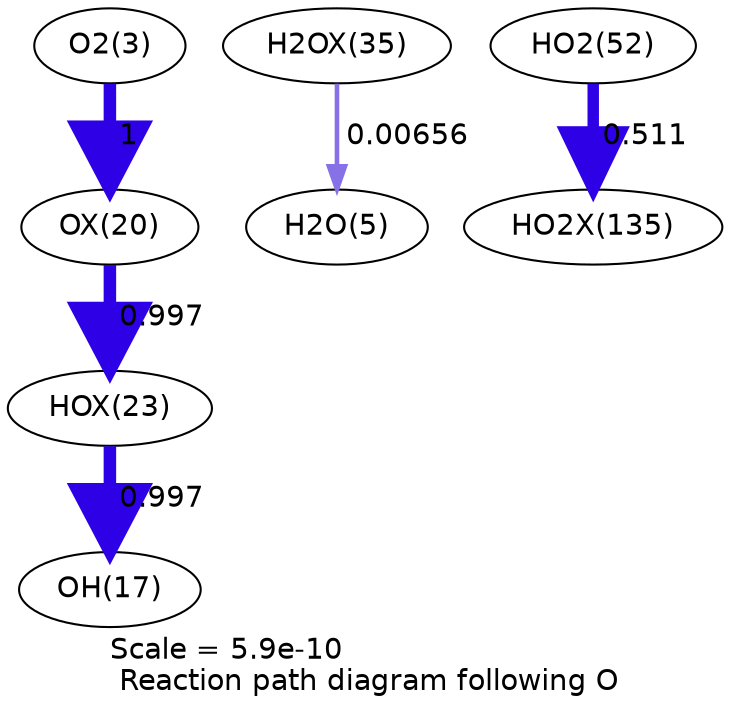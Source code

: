 digraph reaction_paths {
center=1;
s5 -> s38[fontname="Helvetica", penwidth=6, arrowsize=3, color="0.7, 1.5, 0.9"
, label=" 1"];
s38 -> s41[fontname="Helvetica", penwidth=6, arrowsize=3, color="0.7, 1.5, 0.9"
, label=" 0.997"];
s41 -> s19[fontname="Helvetica", penwidth=6, arrowsize=3, color="0.7, 1.5, 0.9"
, label=" 0.997"];
s47 -> s7[fontname="Helvetica", penwidth=2.21, arrowsize=1.1, color="0.7, 0.507, 0.9"
, label=" 0.00656"];
s21 -> s61[fontname="Helvetica", penwidth=5.49, arrowsize=2.75, color="0.7, 1.01, 0.9"
, label=" 0.511"];
s5 [ fontname="Helvetica", label="O2(3)"];
s7 [ fontname="Helvetica", label="H2O(5)"];
s19 [ fontname="Helvetica", label="OH(17)"];
s21 [ fontname="Helvetica", label="HO2(52)"];
s38 [ fontname="Helvetica", label="OX(20)"];
s41 [ fontname="Helvetica", label="HOX(23)"];
s47 [ fontname="Helvetica", label="H2OX(35)"];
s61 [ fontname="Helvetica", label="HO2X(135)"];
 label = "Scale = 5.9e-10\l Reaction path diagram following O";
 fontname = "Helvetica";
}
